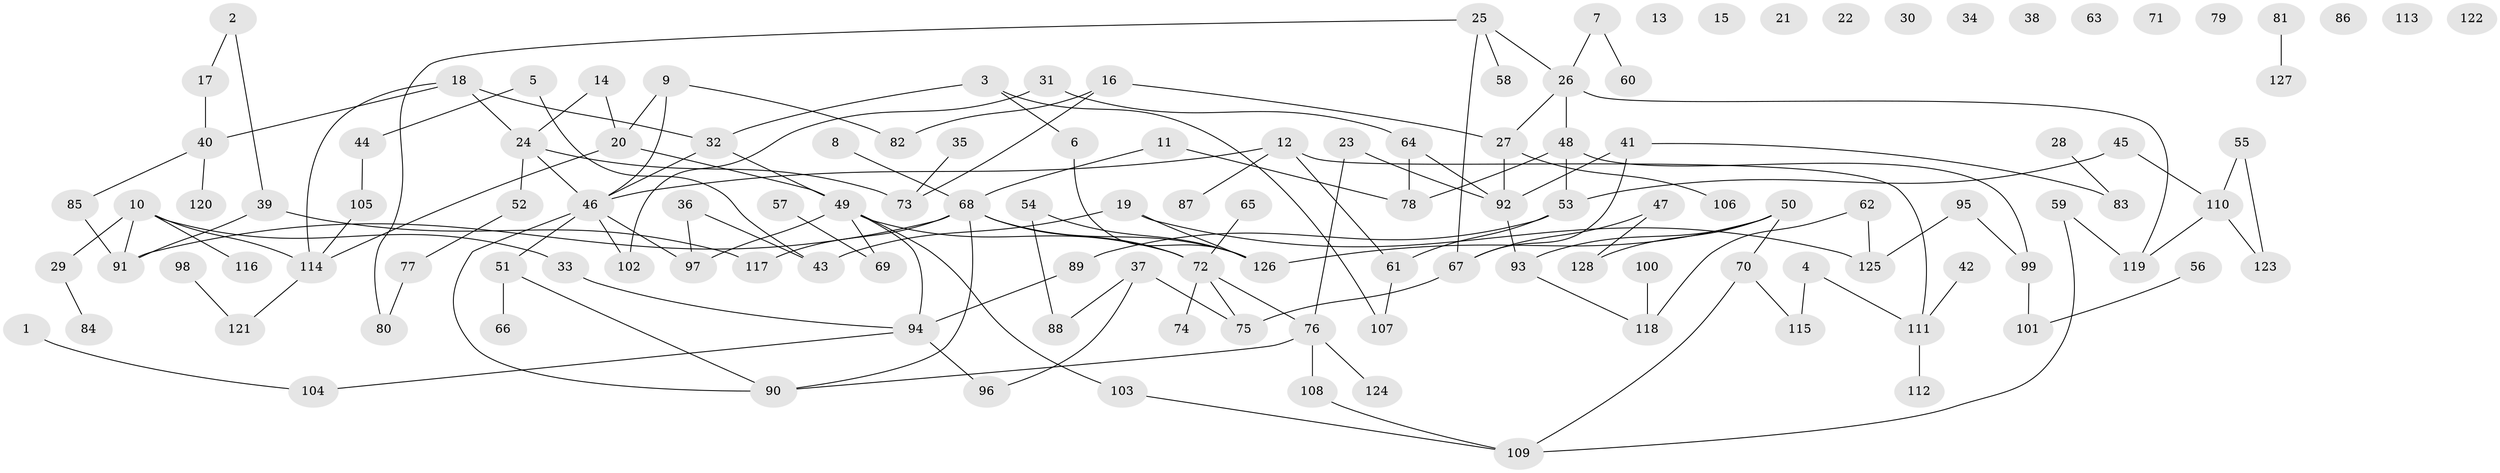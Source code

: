 // Generated by graph-tools (version 1.1) at 2025/12/03/09/25 04:12:53]
// undirected, 128 vertices, 152 edges
graph export_dot {
graph [start="1"]
  node [color=gray90,style=filled];
  1;
  2;
  3;
  4;
  5;
  6;
  7;
  8;
  9;
  10;
  11;
  12;
  13;
  14;
  15;
  16;
  17;
  18;
  19;
  20;
  21;
  22;
  23;
  24;
  25;
  26;
  27;
  28;
  29;
  30;
  31;
  32;
  33;
  34;
  35;
  36;
  37;
  38;
  39;
  40;
  41;
  42;
  43;
  44;
  45;
  46;
  47;
  48;
  49;
  50;
  51;
  52;
  53;
  54;
  55;
  56;
  57;
  58;
  59;
  60;
  61;
  62;
  63;
  64;
  65;
  66;
  67;
  68;
  69;
  70;
  71;
  72;
  73;
  74;
  75;
  76;
  77;
  78;
  79;
  80;
  81;
  82;
  83;
  84;
  85;
  86;
  87;
  88;
  89;
  90;
  91;
  92;
  93;
  94;
  95;
  96;
  97;
  98;
  99;
  100;
  101;
  102;
  103;
  104;
  105;
  106;
  107;
  108;
  109;
  110;
  111;
  112;
  113;
  114;
  115;
  116;
  117;
  118;
  119;
  120;
  121;
  122;
  123;
  124;
  125;
  126;
  127;
  128;
  1 -- 104;
  2 -- 17;
  2 -- 39;
  3 -- 6;
  3 -- 32;
  3 -- 107;
  4 -- 111;
  4 -- 115;
  5 -- 43;
  5 -- 44;
  6 -- 126;
  7 -- 26;
  7 -- 60;
  8 -- 68;
  9 -- 20;
  9 -- 46;
  9 -- 82;
  10 -- 29;
  10 -- 33;
  10 -- 91;
  10 -- 114;
  10 -- 116;
  11 -- 68;
  11 -- 78;
  12 -- 46;
  12 -- 61;
  12 -- 87;
  12 -- 111;
  14 -- 20;
  14 -- 24;
  16 -- 27;
  16 -- 73;
  16 -- 82;
  17 -- 40;
  18 -- 24;
  18 -- 32;
  18 -- 40;
  18 -- 114;
  19 -- 43;
  19 -- 125;
  19 -- 126;
  20 -- 49;
  20 -- 114;
  23 -- 76;
  23 -- 92;
  24 -- 46;
  24 -- 52;
  24 -- 73;
  25 -- 26;
  25 -- 58;
  25 -- 67;
  25 -- 80;
  26 -- 27;
  26 -- 48;
  26 -- 119;
  27 -- 92;
  27 -- 106;
  28 -- 83;
  29 -- 84;
  31 -- 64;
  31 -- 102;
  32 -- 46;
  32 -- 49;
  33 -- 94;
  35 -- 73;
  36 -- 43;
  36 -- 97;
  37 -- 75;
  37 -- 88;
  37 -- 96;
  39 -- 91;
  39 -- 117;
  40 -- 85;
  40 -- 120;
  41 -- 67;
  41 -- 83;
  41 -- 92;
  42 -- 111;
  44 -- 105;
  45 -- 53;
  45 -- 110;
  46 -- 51;
  46 -- 90;
  46 -- 97;
  46 -- 102;
  47 -- 67;
  47 -- 128;
  48 -- 53;
  48 -- 78;
  48 -- 99;
  49 -- 69;
  49 -- 72;
  49 -- 94;
  49 -- 97;
  49 -- 103;
  50 -- 70;
  50 -- 93;
  50 -- 126;
  50 -- 128;
  51 -- 66;
  51 -- 90;
  52 -- 77;
  53 -- 61;
  53 -- 89;
  54 -- 88;
  54 -- 126;
  55 -- 110;
  55 -- 123;
  56 -- 101;
  57 -- 69;
  59 -- 109;
  59 -- 119;
  61 -- 107;
  62 -- 118;
  62 -- 125;
  64 -- 78;
  64 -- 92;
  65 -- 72;
  67 -- 75;
  68 -- 72;
  68 -- 90;
  68 -- 91;
  68 -- 117;
  68 -- 126;
  70 -- 109;
  70 -- 115;
  72 -- 74;
  72 -- 75;
  72 -- 76;
  76 -- 90;
  76 -- 108;
  76 -- 124;
  77 -- 80;
  81 -- 127;
  85 -- 91;
  89 -- 94;
  92 -- 93;
  93 -- 118;
  94 -- 96;
  94 -- 104;
  95 -- 99;
  95 -- 125;
  98 -- 121;
  99 -- 101;
  100 -- 118;
  103 -- 109;
  105 -- 114;
  108 -- 109;
  110 -- 119;
  110 -- 123;
  111 -- 112;
  114 -- 121;
}
